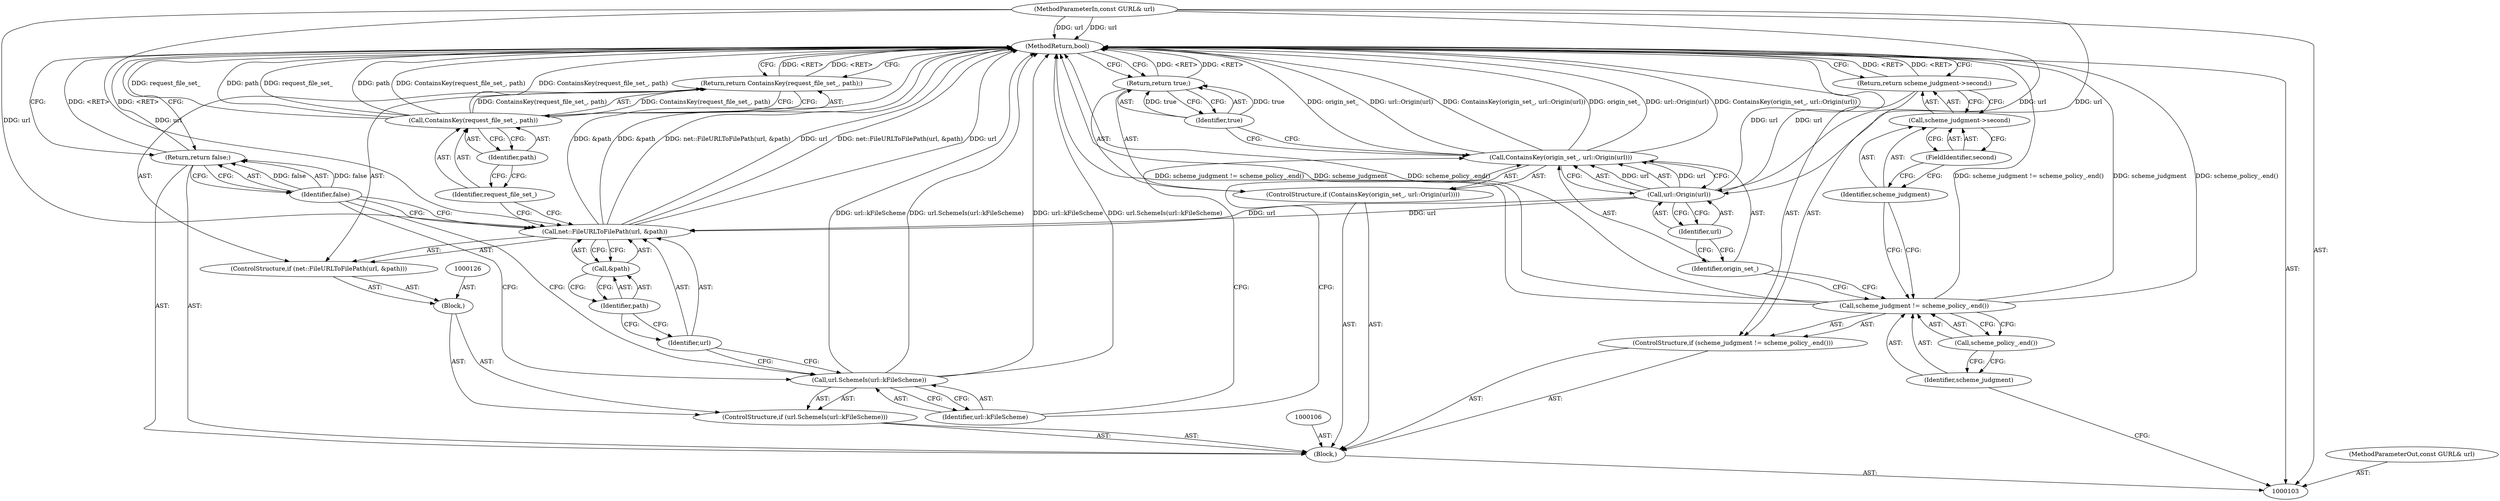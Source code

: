 digraph "0_Chrome_1eefa26e1795192c5a347a1e1e7a99e88c47f9c4_1" {
"1000104" [label="(MethodParameterIn,const GURL& url)"];
"1000181" [label="(MethodParameterOut,const GURL& url)"];
"1000138" [label="(MethodReturn,bool)"];
"1000105" [label="(Block,)"];
"1000121" [label="(Identifier,true)"];
"1000120" [label="(Return,return true;)"];
"1000124" [label="(Identifier,url::kFileScheme)"];
"1000122" [label="(ControlStructure,if (url.SchemeIs(url::kFileScheme)))"];
"1000123" [label="(Call,url.SchemeIs(url::kFileScheme))"];
"1000125" [label="(Block,)"];
"1000128" [label="(Call,net::FileURLToFilePath(url, &path))"];
"1000129" [label="(Identifier,url)"];
"1000130" [label="(Call,&path)"];
"1000131" [label="(Identifier,path)"];
"1000127" [label="(ControlStructure,if (net::FileURLToFilePath(url, &path)))"];
"1000133" [label="(Call,ContainsKey(request_file_set_, path))"];
"1000134" [label="(Identifier,request_file_set_)"];
"1000135" [label="(Identifier,path)"];
"1000132" [label="(Return,return ContainsKey(request_file_set_, path);)"];
"1000137" [label="(Identifier,false)"];
"1000136" [label="(Return,return false;)"];
"1000110" [label="(Call,scheme_policy_.end())"];
"1000107" [label="(ControlStructure,if (scheme_judgment != scheme_policy_.end()))"];
"1000108" [label="(Call,scheme_judgment != scheme_policy_.end())"];
"1000109" [label="(Identifier,scheme_judgment)"];
"1000112" [label="(Call,scheme_judgment->second)"];
"1000113" [label="(Identifier,scheme_judgment)"];
"1000114" [label="(FieldIdentifier,second)"];
"1000111" [label="(Return,return scheme_judgment->second;)"];
"1000117" [label="(Identifier,origin_set_)"];
"1000118" [label="(Call,url::Origin(url))"];
"1000115" [label="(ControlStructure,if (ContainsKey(origin_set_, url::Origin(url))))"];
"1000119" [label="(Identifier,url)"];
"1000116" [label="(Call,ContainsKey(origin_set_, url::Origin(url)))"];
"1000104" -> "1000103"  [label="AST: "];
"1000104" -> "1000138"  [label="DDG: url"];
"1000104" -> "1000118"  [label="DDG: url"];
"1000104" -> "1000128"  [label="DDG: url"];
"1000181" -> "1000103"  [label="AST: "];
"1000138" -> "1000103"  [label="AST: "];
"1000138" -> "1000111"  [label="CFG: "];
"1000138" -> "1000120"  [label="CFG: "];
"1000138" -> "1000132"  [label="CFG: "];
"1000138" -> "1000136"  [label="CFG: "];
"1000111" -> "1000138"  [label="DDG: <RET>"];
"1000136" -> "1000138"  [label="DDG: <RET>"];
"1000116" -> "1000138"  [label="DDG: origin_set_"];
"1000116" -> "1000138"  [label="DDG: url::Origin(url)"];
"1000116" -> "1000138"  [label="DDG: ContainsKey(origin_set_, url::Origin(url))"];
"1000128" -> "1000138"  [label="DDG: &path"];
"1000128" -> "1000138"  [label="DDG: net::FileURLToFilePath(url, &path)"];
"1000128" -> "1000138"  [label="DDG: url"];
"1000108" -> "1000138"  [label="DDG: scheme_judgment != scheme_policy_.end()"];
"1000108" -> "1000138"  [label="DDG: scheme_judgment"];
"1000108" -> "1000138"  [label="DDG: scheme_policy_.end()"];
"1000104" -> "1000138"  [label="DDG: url"];
"1000123" -> "1000138"  [label="DDG: url.SchemeIs(url::kFileScheme)"];
"1000123" -> "1000138"  [label="DDG: url::kFileScheme"];
"1000133" -> "1000138"  [label="DDG: ContainsKey(request_file_set_, path)"];
"1000133" -> "1000138"  [label="DDG: request_file_set_"];
"1000133" -> "1000138"  [label="DDG: path"];
"1000118" -> "1000138"  [label="DDG: url"];
"1000120" -> "1000138"  [label="DDG: <RET>"];
"1000132" -> "1000138"  [label="DDG: <RET>"];
"1000105" -> "1000103"  [label="AST: "];
"1000106" -> "1000105"  [label="AST: "];
"1000107" -> "1000105"  [label="AST: "];
"1000115" -> "1000105"  [label="AST: "];
"1000122" -> "1000105"  [label="AST: "];
"1000136" -> "1000105"  [label="AST: "];
"1000121" -> "1000120"  [label="AST: "];
"1000121" -> "1000116"  [label="CFG: "];
"1000120" -> "1000121"  [label="CFG: "];
"1000121" -> "1000120"  [label="DDG: true"];
"1000120" -> "1000115"  [label="AST: "];
"1000120" -> "1000121"  [label="CFG: "];
"1000121" -> "1000120"  [label="AST: "];
"1000138" -> "1000120"  [label="CFG: "];
"1000120" -> "1000138"  [label="DDG: <RET>"];
"1000121" -> "1000120"  [label="DDG: true"];
"1000124" -> "1000123"  [label="AST: "];
"1000124" -> "1000116"  [label="CFG: "];
"1000123" -> "1000124"  [label="CFG: "];
"1000122" -> "1000105"  [label="AST: "];
"1000123" -> "1000122"  [label="AST: "];
"1000125" -> "1000122"  [label="AST: "];
"1000123" -> "1000122"  [label="AST: "];
"1000123" -> "1000124"  [label="CFG: "];
"1000124" -> "1000123"  [label="AST: "];
"1000129" -> "1000123"  [label="CFG: "];
"1000137" -> "1000123"  [label="CFG: "];
"1000123" -> "1000138"  [label="DDG: url.SchemeIs(url::kFileScheme)"];
"1000123" -> "1000138"  [label="DDG: url::kFileScheme"];
"1000125" -> "1000122"  [label="AST: "];
"1000126" -> "1000125"  [label="AST: "];
"1000127" -> "1000125"  [label="AST: "];
"1000128" -> "1000127"  [label="AST: "];
"1000128" -> "1000130"  [label="CFG: "];
"1000129" -> "1000128"  [label="AST: "];
"1000130" -> "1000128"  [label="AST: "];
"1000134" -> "1000128"  [label="CFG: "];
"1000137" -> "1000128"  [label="CFG: "];
"1000128" -> "1000138"  [label="DDG: &path"];
"1000128" -> "1000138"  [label="DDG: net::FileURLToFilePath(url, &path)"];
"1000128" -> "1000138"  [label="DDG: url"];
"1000118" -> "1000128"  [label="DDG: url"];
"1000104" -> "1000128"  [label="DDG: url"];
"1000129" -> "1000128"  [label="AST: "];
"1000129" -> "1000123"  [label="CFG: "];
"1000131" -> "1000129"  [label="CFG: "];
"1000130" -> "1000128"  [label="AST: "];
"1000130" -> "1000131"  [label="CFG: "];
"1000131" -> "1000130"  [label="AST: "];
"1000128" -> "1000130"  [label="CFG: "];
"1000131" -> "1000130"  [label="AST: "];
"1000131" -> "1000129"  [label="CFG: "];
"1000130" -> "1000131"  [label="CFG: "];
"1000127" -> "1000125"  [label="AST: "];
"1000128" -> "1000127"  [label="AST: "];
"1000132" -> "1000127"  [label="AST: "];
"1000133" -> "1000132"  [label="AST: "];
"1000133" -> "1000135"  [label="CFG: "];
"1000134" -> "1000133"  [label="AST: "];
"1000135" -> "1000133"  [label="AST: "];
"1000132" -> "1000133"  [label="CFG: "];
"1000133" -> "1000138"  [label="DDG: ContainsKey(request_file_set_, path)"];
"1000133" -> "1000138"  [label="DDG: request_file_set_"];
"1000133" -> "1000138"  [label="DDG: path"];
"1000133" -> "1000132"  [label="DDG: ContainsKey(request_file_set_, path)"];
"1000134" -> "1000133"  [label="AST: "];
"1000134" -> "1000128"  [label="CFG: "];
"1000135" -> "1000134"  [label="CFG: "];
"1000135" -> "1000133"  [label="AST: "];
"1000135" -> "1000134"  [label="CFG: "];
"1000133" -> "1000135"  [label="CFG: "];
"1000132" -> "1000127"  [label="AST: "];
"1000132" -> "1000133"  [label="CFG: "];
"1000133" -> "1000132"  [label="AST: "];
"1000138" -> "1000132"  [label="CFG: "];
"1000132" -> "1000138"  [label="DDG: <RET>"];
"1000133" -> "1000132"  [label="DDG: ContainsKey(request_file_set_, path)"];
"1000137" -> "1000136"  [label="AST: "];
"1000137" -> "1000128"  [label="CFG: "];
"1000137" -> "1000123"  [label="CFG: "];
"1000136" -> "1000137"  [label="CFG: "];
"1000137" -> "1000136"  [label="DDG: false"];
"1000136" -> "1000105"  [label="AST: "];
"1000136" -> "1000137"  [label="CFG: "];
"1000137" -> "1000136"  [label="AST: "];
"1000138" -> "1000136"  [label="CFG: "];
"1000136" -> "1000138"  [label="DDG: <RET>"];
"1000137" -> "1000136"  [label="DDG: false"];
"1000110" -> "1000108"  [label="AST: "];
"1000110" -> "1000109"  [label="CFG: "];
"1000108" -> "1000110"  [label="CFG: "];
"1000107" -> "1000105"  [label="AST: "];
"1000108" -> "1000107"  [label="AST: "];
"1000111" -> "1000107"  [label="AST: "];
"1000108" -> "1000107"  [label="AST: "];
"1000108" -> "1000110"  [label="CFG: "];
"1000109" -> "1000108"  [label="AST: "];
"1000110" -> "1000108"  [label="AST: "];
"1000113" -> "1000108"  [label="CFG: "];
"1000117" -> "1000108"  [label="CFG: "];
"1000108" -> "1000138"  [label="DDG: scheme_judgment != scheme_policy_.end()"];
"1000108" -> "1000138"  [label="DDG: scheme_judgment"];
"1000108" -> "1000138"  [label="DDG: scheme_policy_.end()"];
"1000109" -> "1000108"  [label="AST: "];
"1000109" -> "1000103"  [label="CFG: "];
"1000110" -> "1000109"  [label="CFG: "];
"1000112" -> "1000111"  [label="AST: "];
"1000112" -> "1000114"  [label="CFG: "];
"1000113" -> "1000112"  [label="AST: "];
"1000114" -> "1000112"  [label="AST: "];
"1000111" -> "1000112"  [label="CFG: "];
"1000113" -> "1000112"  [label="AST: "];
"1000113" -> "1000108"  [label="CFG: "];
"1000114" -> "1000113"  [label="CFG: "];
"1000114" -> "1000112"  [label="AST: "];
"1000114" -> "1000113"  [label="CFG: "];
"1000112" -> "1000114"  [label="CFG: "];
"1000111" -> "1000107"  [label="AST: "];
"1000111" -> "1000112"  [label="CFG: "];
"1000112" -> "1000111"  [label="AST: "];
"1000138" -> "1000111"  [label="CFG: "];
"1000111" -> "1000138"  [label="DDG: <RET>"];
"1000117" -> "1000116"  [label="AST: "];
"1000117" -> "1000108"  [label="CFG: "];
"1000119" -> "1000117"  [label="CFG: "];
"1000118" -> "1000116"  [label="AST: "];
"1000118" -> "1000119"  [label="CFG: "];
"1000119" -> "1000118"  [label="AST: "];
"1000116" -> "1000118"  [label="CFG: "];
"1000118" -> "1000138"  [label="DDG: url"];
"1000118" -> "1000116"  [label="DDG: url"];
"1000104" -> "1000118"  [label="DDG: url"];
"1000118" -> "1000128"  [label="DDG: url"];
"1000115" -> "1000105"  [label="AST: "];
"1000116" -> "1000115"  [label="AST: "];
"1000120" -> "1000115"  [label="AST: "];
"1000119" -> "1000118"  [label="AST: "];
"1000119" -> "1000117"  [label="CFG: "];
"1000118" -> "1000119"  [label="CFG: "];
"1000116" -> "1000115"  [label="AST: "];
"1000116" -> "1000118"  [label="CFG: "];
"1000117" -> "1000116"  [label="AST: "];
"1000118" -> "1000116"  [label="AST: "];
"1000121" -> "1000116"  [label="CFG: "];
"1000124" -> "1000116"  [label="CFG: "];
"1000116" -> "1000138"  [label="DDG: origin_set_"];
"1000116" -> "1000138"  [label="DDG: url::Origin(url)"];
"1000116" -> "1000138"  [label="DDG: ContainsKey(origin_set_, url::Origin(url))"];
"1000118" -> "1000116"  [label="DDG: url"];
}
